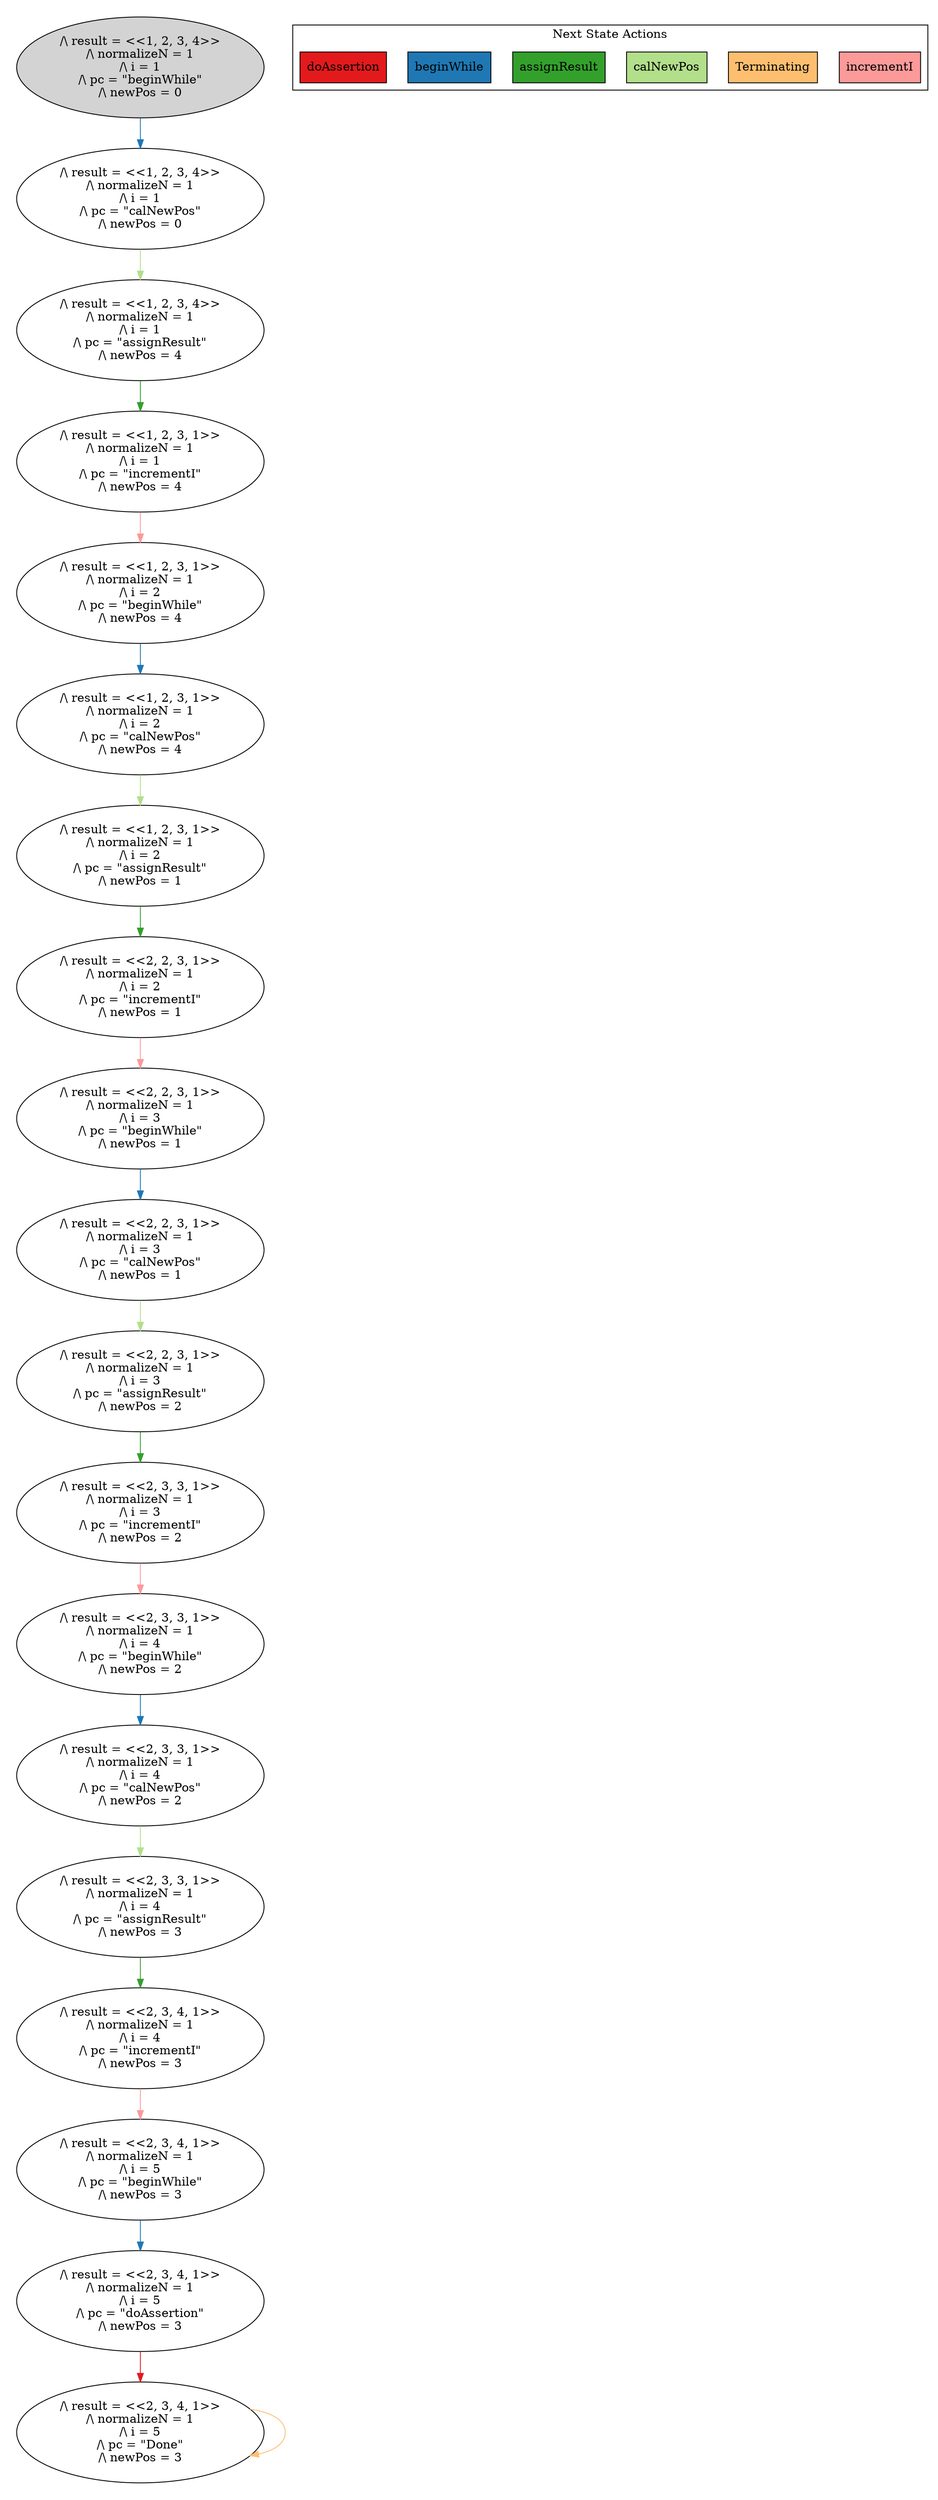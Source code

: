 strict digraph DiskGraph {
edge [colorscheme="paired12"]
nodesep=0.35;
subgraph cluster_graph {
color="white";
-3606976388366440352 [label="/\\ result = <<1, 2, 3, 4>>\n/\\ normalizeN = 1\n/\\ i = 1\n/\\ pc = \"beginWhile\"\n/\\ newPos = 0",style = filled]
-3606976388366440352 -> -3010498209864085107 [label="",color="2",fontcolor="2"];
-3010498209864085107 [label="/\\ result = <<1, 2, 3, 4>>\n/\\ normalizeN = 1\n/\\ i = 1\n/\\ pc = \"calNewPos\"\n/\\ newPos = 0"];
-3010498209864085107 -> 1223812740063203446 [label="",color="3",fontcolor="3"];
1223812740063203446 [label="/\\ result = <<1, 2, 3, 4>>\n/\\ normalizeN = 1\n/\\ i = 1\n/\\ pc = \"assignResult\"\n/\\ newPos = 4"];
1223812740063203446 -> 661362375203404019 [label="",color="4",fontcolor="4"];
661362375203404019 [label="/\\ result = <<1, 2, 3, 1>>\n/\\ normalizeN = 1\n/\\ i = 1\n/\\ pc = \"incrementI\"\n/\\ newPos = 4"];
661362375203404019 -> 1958758377253064131 [label="",color="5",fontcolor="5"];
1958758377253064131 [label="/\\ result = <<1, 2, 3, 1>>\n/\\ normalizeN = 1\n/\\ i = 2\n/\\ pc = \"beginWhile\"\n/\\ newPos = 4"];
1958758377253064131 -> 1169330376934388466 [label="",color="2",fontcolor="2"];
1169330376934388466 [label="/\\ result = <<1, 2, 3, 1>>\n/\\ normalizeN = 1\n/\\ i = 2\n/\\ pc = \"calNewPos\"\n/\\ newPos = 4"];
1169330376934388466 -> -7036019951967766399 [label="",color="3",fontcolor="3"];
-7036019951967766399 [label="/\\ result = <<1, 2, 3, 1>>\n/\\ normalizeN = 1\n/\\ i = 2\n/\\ pc = \"assignResult\"\n/\\ newPos = 1"];
-7036019951967766399 -> -1031670097986437026 [label="",color="4",fontcolor="4"];
-1031670097986437026 [label="/\\ result = <<2, 2, 3, 1>>\n/\\ normalizeN = 1\n/\\ i = 2\n/\\ pc = \"incrementI\"\n/\\ newPos = 1"];
-1031670097986437026 -> -8292948841023066079 [label="",color="5",fontcolor="5"];
-8292948841023066079 [label="/\\ result = <<2, 2, 3, 1>>\n/\\ normalizeN = 1\n/\\ i = 3\n/\\ pc = \"beginWhile\"\n/\\ newPos = 1"];
-8292948841023066079 -> -4398340697602148156 [label="",color="2",fontcolor="2"];
-4398340697602148156 [label="/\\ result = <<2, 2, 3, 1>>\n/\\ normalizeN = 1\n/\\ i = 3\n/\\ pc = \"calNewPos\"\n/\\ newPos = 1"];
-4398340697602148156 -> -6713311379398887454 [label="",color="3",fontcolor="3"];
-6713311379398887454 [label="/\\ result = <<2, 2, 3, 1>>\n/\\ normalizeN = 1\n/\\ i = 3\n/\\ pc = \"assignResult\"\n/\\ newPos = 2"];
-6713311379398887454 -> -9199103940820387228 [label="",color="4",fontcolor="4"];
-9199103940820387228 [label="/\\ result = <<2, 3, 3, 1>>\n/\\ normalizeN = 1\n/\\ i = 3\n/\\ pc = \"incrementI\"\n/\\ newPos = 2"];
-9199103940820387228 -> 5538700829579527626 [label="",color="5",fontcolor="5"];
5538700829579527626 [label="/\\ result = <<2, 3, 3, 1>>\n/\\ normalizeN = 1\n/\\ i = 4\n/\\ pc = \"beginWhile\"\n/\\ newPos = 2"];
5538700829579527626 -> 19698898079322029 [label="",color="2",fontcolor="2"];
19698898079322029 [label="/\\ result = <<2, 3, 3, 1>>\n/\\ normalizeN = 1\n/\\ i = 4\n/\\ pc = \"calNewPos\"\n/\\ newPos = 2"];
19698898079322029 -> -7380791952994731118 [label="",color="3",fontcolor="3"];
-7380791952994731118 [label="/\\ result = <<2, 3, 3, 1>>\n/\\ normalizeN = 1\n/\\ i = 4\n/\\ pc = \"assignResult\"\n/\\ newPos = 3"];
-7380791952994731118 -> -4404639939753651786 [label="",color="4",fontcolor="4"];
-4404639939753651786 [label="/\\ result = <<2, 3, 4, 1>>\n/\\ normalizeN = 1\n/\\ i = 4\n/\\ pc = \"incrementI\"\n/\\ newPos = 3"];
-4404639939753651786 -> -4640730463092530743 [label="",color="5",fontcolor="5"];
-4640730463092530743 [label="/\\ result = <<2, 3, 4, 1>>\n/\\ normalizeN = 1\n/\\ i = 5\n/\\ pc = \"beginWhile\"\n/\\ newPos = 3"];
-4640730463092530743 -> 9139321031939871357 [label="",color="2",fontcolor="2"];
9139321031939871357 [label="/\\ result = <<2, 3, 4, 1>>\n/\\ normalizeN = 1\n/\\ i = 5\n/\\ pc = \"doAssertion\"\n/\\ newPos = 3"];
9139321031939871357 -> -8485208342437442623 [label="",color="6",fontcolor="6"];
-8485208342437442623 [label="/\\ result = <<2, 3, 4, 1>>\n/\\ normalizeN = 1\n/\\ i = 5\n/\\ pc = \"Done\"\n/\\ newPos = 3"];
-8485208342437442623 -> -8485208342437442623 [label="",color="7",fontcolor="7"];
{rank = same; -3606976388366440352;}
{rank = same; -3010498209864085107;}
{rank = same; 1223812740063203446;}
{rank = same; 661362375203404019;}
{rank = same; 1958758377253064131;}
{rank = same; 1169330376934388466;}
{rank = same; -7036019951967766399;}
{rank = same; -1031670097986437026;}
{rank = same; -8292948841023066079;}
{rank = same; -4398340697602148156;}
{rank = same; -6713311379398887454;}
{rank = same; -9199103940820387228;}
{rank = same; 5538700829579527626;}
{rank = same; 19698898079322029;}
{rank = same; -7380791952994731118;}
{rank = same; -4404639939753651786;}
{rank = same; -4640730463092530743;}
{rank = same; 9139321031939871357;}
{rank = same; -8485208342437442623;}
}
subgraph cluster_legend {graph[style=bold];label = "Next State Actions" style="solid"
node [ labeljust="l",colorscheme="paired12",style=filled,shape=record ]
incrementI [label="incrementI",fillcolor=5]
Terminating [label="Terminating",fillcolor=7]
calNewPos [label="calNewPos",fillcolor=3]
assignResult [label="assignResult",fillcolor=4]
beginWhile [label="beginWhile",fillcolor=2]
doAssertion [label="doAssertion",fillcolor=6]
}}
